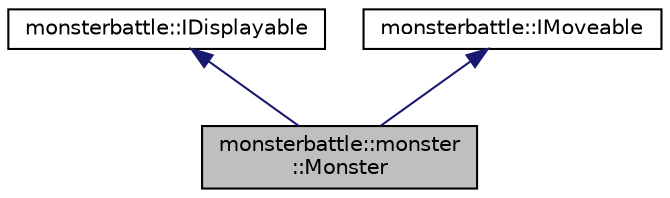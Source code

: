 digraph "monsterbattle::monster::Monster"
{
  edge [fontname="Helvetica",fontsize="10",labelfontname="Helvetica",labelfontsize="10"];
  node [fontname="Helvetica",fontsize="10",shape=record];
  Node0 [label="monsterbattle::monster\l::Monster",height=0.2,width=0.4,color="black", fillcolor="grey75", style="filled", fontcolor="black"];
  Node1 -> Node0 [dir="back",color="midnightblue",fontsize="10",style="solid"];
  Node1 [label="monsterbattle::IDisplayable",height=0.2,width=0.4,color="black", fillcolor="white", style="filled",URL="$structmonsterbattle_1_1IDisplayable.html"];
  Node2 -> Node0 [dir="back",color="midnightblue",fontsize="10",style="solid"];
  Node2 [label="monsterbattle::IMoveable",height=0.2,width=0.4,color="black", fillcolor="white", style="filled",URL="$structmonsterbattle_1_1IMoveable.html"];
}
